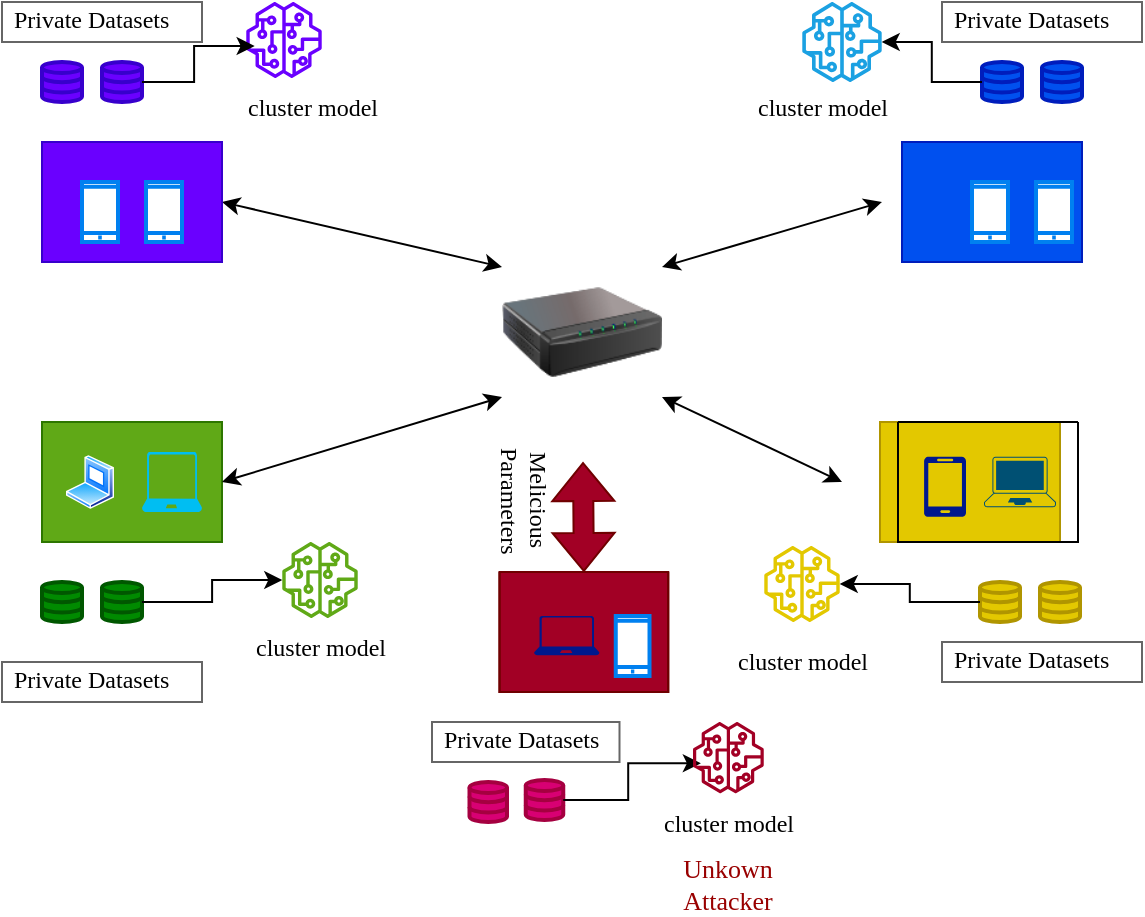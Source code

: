 <mxfile version="24.7.8">
  <diagram id="BasicFlow" name="Page-1">
    <mxGraphModel dx="1565" dy="420" grid="1" gridSize="10" guides="1" tooltips="1" connect="1" arrows="1" fold="1" page="1" pageScale="1" pageWidth="827" pageHeight="1169" math="0" shadow="0">
      <root>
        <mxCell id="0" />
        <mxCell id="1" parent="0" />
        <mxCell id="F_Y_0ZEHJML5aiYPCJpK-7" value="" style="image;html=1;image=img/lib/clip_art/networking/Print_Server_128x128.png" vertex="1" parent="1">
          <mxGeometry x="190" y="110" width="80" height="130" as="geometry" />
        </mxCell>
        <mxCell id="F_Y_0ZEHJML5aiYPCJpK-91" value="" style="group" vertex="1" connectable="0" parent="1">
          <mxGeometry x="370" y="30" width="140" height="110" as="geometry" />
        </mxCell>
        <mxCell id="F_Y_0ZEHJML5aiYPCJpK-65" value="" style="group;fillColor=#0050ef;fontColor=#ffffff;strokeColor=#001DBC;" vertex="1" connectable="0" parent="F_Y_0ZEHJML5aiYPCJpK-91">
          <mxGeometry x="20" y="50" width="90" height="60" as="geometry" />
        </mxCell>
        <mxCell id="F_Y_0ZEHJML5aiYPCJpK-66" value="" style="swimlane;startSize=0;swimlaneLine=0;rounded=1;fillColor=#0050ef;strokeColor=#001DBC;fontColor=#ffffff;" vertex="1" parent="F_Y_0ZEHJML5aiYPCJpK-65">
          <mxGeometry width="90" height="60" as="geometry">
            <mxRectangle x="-50" y="90" width="50" height="40" as="alternateBounds" />
          </mxGeometry>
        </mxCell>
        <mxCell id="F_Y_0ZEHJML5aiYPCJpK-67" value="" style="group" vertex="1" connectable="0" parent="F_Y_0ZEHJML5aiYPCJpK-66">
          <mxGeometry x="35" y="20" width="50" height="30" as="geometry" />
        </mxCell>
        <mxCell id="F_Y_0ZEHJML5aiYPCJpK-68" value="" style="html=1;verticalLabelPosition=bottom;align=center;labelBackgroundColor=#ffffff;verticalAlign=top;strokeWidth=2;strokeColor=#0080F0;shadow=0;dashed=0;shape=mxgraph.ios7.icons.smartphone;" vertex="1" parent="F_Y_0ZEHJML5aiYPCJpK-67">
          <mxGeometry width="18" height="30" as="geometry" />
        </mxCell>
        <mxCell id="F_Y_0ZEHJML5aiYPCJpK-69" value="" style="html=1;verticalLabelPosition=bottom;align=center;labelBackgroundColor=#ffffff;verticalAlign=top;strokeWidth=2;strokeColor=#0080F0;shadow=0;dashed=0;shape=mxgraph.ios7.icons.smartphone;" vertex="1" parent="F_Y_0ZEHJML5aiYPCJpK-67">
          <mxGeometry x="32" width="18" height="30" as="geometry" />
        </mxCell>
        <mxCell id="F_Y_0ZEHJML5aiYPCJpK-87" value="" style="group" vertex="1" connectable="0" parent="F_Y_0ZEHJML5aiYPCJpK-91">
          <mxGeometry width="140" height="40" as="geometry" />
        </mxCell>
        <mxCell id="F_Y_0ZEHJML5aiYPCJpK-26" value="" style="group" vertex="1" connectable="0" parent="F_Y_0ZEHJML5aiYPCJpK-87">
          <mxGeometry x="60" y="10" width="50" height="20" as="geometry" />
        </mxCell>
        <mxCell id="F_Y_0ZEHJML5aiYPCJpK-20" value="" style="html=1;verticalLabelPosition=bottom;align=center;labelBackgroundColor=#ffffff;verticalAlign=top;strokeWidth=2;strokeColor=#001DBC;shadow=0;dashed=0;shape=mxgraph.ios7.icons.data;fillColor=#0050ef;fontColor=#ffffff;" vertex="1" parent="F_Y_0ZEHJML5aiYPCJpK-26">
          <mxGeometry x="30" width="20" height="20" as="geometry" />
        </mxCell>
        <mxCell id="F_Y_0ZEHJML5aiYPCJpK-21" value="" style="html=1;verticalLabelPosition=bottom;align=center;labelBackgroundColor=#ffffff;verticalAlign=top;strokeWidth=2;strokeColor=#001DBC;shadow=0;dashed=0;shape=mxgraph.ios7.icons.data;fillColor=#0050ef;fontColor=#ffffff;" vertex="1" parent="F_Y_0ZEHJML5aiYPCJpK-26">
          <mxGeometry width="20" height="20" as="geometry" />
        </mxCell>
        <mxCell id="F_Y_0ZEHJML5aiYPCJpK-93" value="" style="group" vertex="1" connectable="0" parent="1">
          <mxGeometry x="-40" y="220" width="198" height="128" as="geometry" />
        </mxCell>
        <mxCell id="F_Y_0ZEHJML5aiYPCJpK-60" value="" style="group;fillColor=#60a917;fontColor=#ffffff;strokeColor=#2D7600;" vertex="1" connectable="0" parent="F_Y_0ZEHJML5aiYPCJpK-93">
          <mxGeometry width="90" height="60" as="geometry" />
        </mxCell>
        <mxCell id="F_Y_0ZEHJML5aiYPCJpK-61" value="" style="swimlane;startSize=0;swimlaneLine=0;rounded=1;fillColor=#60a917;fontColor=#ffffff;strokeColor=#2D7600;" vertex="1" parent="F_Y_0ZEHJML5aiYPCJpK-60">
          <mxGeometry width="90" height="60" as="geometry">
            <mxRectangle x="-50" y="90" width="50" height="40" as="alternateBounds" />
          </mxGeometry>
        </mxCell>
        <mxCell id="F_Y_0ZEHJML5aiYPCJpK-77" value="" style="html=1;verticalLabelPosition=bottom;align=center;labelBackgroundColor=default;verticalAlign=top;strokeWidth=2;strokeColor=#0080F0;shadow=0;dashed=0;shape=image;aspect=fixed;perimeter=ellipsePerimeter;spacingTop=3;image=img/lib/active_directory/laptop_client.svg;" vertex="1" parent="F_Y_0ZEHJML5aiYPCJpK-61">
          <mxGeometry x="12" y="10" width="24" height="40" as="geometry" />
        </mxCell>
        <mxCell id="F_Y_0ZEHJML5aiYPCJpK-79" value="" style="verticalLabelPosition=bottom;html=1;verticalAlign=top;align=center;strokeColor=none;fillColor=#00BEF2;shape=mxgraph.azure.laptop;pointerEvents=1;" vertex="1" parent="F_Y_0ZEHJML5aiYPCJpK-61">
          <mxGeometry x="50" y="15" width="30" height="30" as="geometry" />
        </mxCell>
        <mxCell id="F_Y_0ZEHJML5aiYPCJpK-89" value="" style="group" vertex="1" connectable="0" parent="F_Y_0ZEHJML5aiYPCJpK-93">
          <mxGeometry y="70" width="108" height="38" as="geometry" />
        </mxCell>
        <mxCell id="F_Y_0ZEHJML5aiYPCJpK-27" value="" style="group" vertex="1" connectable="0" parent="F_Y_0ZEHJML5aiYPCJpK-89">
          <mxGeometry y="10" width="50" height="20" as="geometry" />
        </mxCell>
        <mxCell id="F_Y_0ZEHJML5aiYPCJpK-16" value="" style="html=1;verticalLabelPosition=bottom;align=center;labelBackgroundColor=#ffffff;verticalAlign=top;strokeWidth=2;strokeColor=#005700;shadow=0;dashed=0;shape=mxgraph.ios7.icons.data;fillColor=#008a00;fontColor=#ffffff;" vertex="1" parent="F_Y_0ZEHJML5aiYPCJpK-27">
          <mxGeometry x="30" width="20" height="20" as="geometry" />
        </mxCell>
        <mxCell id="F_Y_0ZEHJML5aiYPCJpK-19" value="" style="html=1;verticalLabelPosition=bottom;align=center;labelBackgroundColor=#ffffff;verticalAlign=top;strokeWidth=2;strokeColor=#005700;shadow=0;dashed=0;shape=mxgraph.ios7.icons.data;fillColor=#008a00;fontColor=#ffffff;" vertex="1" parent="F_Y_0ZEHJML5aiYPCJpK-27">
          <mxGeometry width="20" height="20" as="geometry" />
        </mxCell>
        <mxCell id="F_Y_0ZEHJML5aiYPCJpK-10" value="" style="sketch=0;outlineConnect=0;fontColor=#ffffff;fillColor=#60a917;strokeColor=#2D7600;dashed=0;verticalLabelPosition=bottom;verticalAlign=top;align=center;html=1;fontSize=12;fontStyle=0;aspect=fixed;pointerEvents=1;shape=mxgraph.aws4.sagemaker_model;" vertex="1" parent="F_Y_0ZEHJML5aiYPCJpK-93">
          <mxGeometry x="120" y="60" width="38" height="38" as="geometry" />
        </mxCell>
        <mxCell id="F_Y_0ZEHJML5aiYPCJpK-110" style="edgeStyle=orthogonalEdgeStyle;rounded=0;orthogonalLoop=1;jettySize=auto;html=1;" edge="1" parent="F_Y_0ZEHJML5aiYPCJpK-93" source="F_Y_0ZEHJML5aiYPCJpK-16" target="F_Y_0ZEHJML5aiYPCJpK-10">
          <mxGeometry relative="1" as="geometry" />
        </mxCell>
        <mxCell id="F_Y_0ZEHJML5aiYPCJpK-114" value="cluster model" style="text;html=1;align=center;verticalAlign=middle;resizable=0;points=[];autosize=1;strokeColor=none;fillColor=none;fontFamily=Times New Roman;" vertex="1" parent="F_Y_0ZEHJML5aiYPCJpK-93">
          <mxGeometry x="94" y="98" width="90" height="30" as="geometry" />
        </mxCell>
        <mxCell id="F_Y_0ZEHJML5aiYPCJpK-94" value="" style="group" vertex="1" connectable="0" parent="1">
          <mxGeometry x="359" y="220" width="110" height="108" as="geometry" />
        </mxCell>
        <mxCell id="F_Y_0ZEHJML5aiYPCJpK-59" value="" style="group;fillColor=#e3c800;fontColor=#000000;strokeColor=#B09500;" vertex="1" connectable="0" parent="F_Y_0ZEHJML5aiYPCJpK-94">
          <mxGeometry x="20" width="90" height="60" as="geometry" />
        </mxCell>
        <mxCell id="F_Y_0ZEHJML5aiYPCJpK-56" value="" style="swimlane;startSize=0;swimlaneLine=0;rounded=1;" vertex="1" parent="F_Y_0ZEHJML5aiYPCJpK-59">
          <mxGeometry x="9" width="90" height="60" as="geometry">
            <mxRectangle x="-50" y="90" width="50" height="40" as="alternateBounds" />
          </mxGeometry>
        </mxCell>
        <mxCell id="F_Y_0ZEHJML5aiYPCJpK-86" value="" style="group" vertex="1" connectable="0" parent="F_Y_0ZEHJML5aiYPCJpK-56">
          <mxGeometry x="13" y="17.4" width="66" height="30" as="geometry" />
        </mxCell>
        <mxCell id="F_Y_0ZEHJML5aiYPCJpK-81" value="" style="points=[[0.13,0.02,0],[0.5,0,0],[0.87,0.02,0],[0.885,0.4,0],[0.985,0.985,0],[0.5,1,0],[0.015,0.985,0],[0.115,0.4,0]];verticalLabelPosition=bottom;sketch=0;html=1;verticalAlign=top;aspect=fixed;align=center;pointerEvents=1;shape=mxgraph.cisco19.laptop;fillColor=#005073;strokeColor=none;" vertex="1" parent="F_Y_0ZEHJML5aiYPCJpK-86">
          <mxGeometry x="30" width="36" height="25.2" as="geometry" />
        </mxCell>
        <mxCell id="F_Y_0ZEHJML5aiYPCJpK-85" value="" style="sketch=0;aspect=fixed;pointerEvents=1;shadow=0;dashed=0;html=1;strokeColor=none;labelPosition=center;verticalLabelPosition=bottom;verticalAlign=top;align=center;fillColor=#00188D;shape=mxgraph.azure.mobile" vertex="1" parent="F_Y_0ZEHJML5aiYPCJpK-86">
          <mxGeometry width="21" height="30" as="geometry" />
        </mxCell>
        <mxCell id="F_Y_0ZEHJML5aiYPCJpK-90" value="" style="group" vertex="1" connectable="0" parent="F_Y_0ZEHJML5aiYPCJpK-94">
          <mxGeometry x="10" y="70" width="110" height="38" as="geometry" />
        </mxCell>
        <mxCell id="F_Y_0ZEHJML5aiYPCJpK-29" value="" style="group" vertex="1" connectable="0" parent="F_Y_0ZEHJML5aiYPCJpK-90">
          <mxGeometry x="60" y="10" width="50" height="20" as="geometry" />
        </mxCell>
        <mxCell id="F_Y_0ZEHJML5aiYPCJpK-30" value="" style="html=1;verticalLabelPosition=bottom;align=center;labelBackgroundColor=#ffffff;verticalAlign=top;strokeWidth=2;strokeColor=#B09500;shadow=0;dashed=0;shape=mxgraph.ios7.icons.data;fillColor=#e3c800;fontColor=#000000;" vertex="1" parent="F_Y_0ZEHJML5aiYPCJpK-29">
          <mxGeometry x="30" width="20" height="20" as="geometry" />
        </mxCell>
        <mxCell id="F_Y_0ZEHJML5aiYPCJpK-31" value="" style="html=1;verticalLabelPosition=bottom;align=center;labelBackgroundColor=#ffffff;verticalAlign=top;strokeWidth=2;strokeColor=#B09500;shadow=0;dashed=0;shape=mxgraph.ios7.icons.data;fillColor=#e3c800;fontColor=#000000;" vertex="1" parent="F_Y_0ZEHJML5aiYPCJpK-29">
          <mxGeometry width="20" height="20" as="geometry" />
        </mxCell>
        <mxCell id="F_Y_0ZEHJML5aiYPCJpK-118" value="" style="endArrow=classic;startArrow=classic;html=1;rounded=0;exitX=1;exitY=0.75;exitDx=0;exitDy=0;" edge="1" parent="F_Y_0ZEHJML5aiYPCJpK-94" source="F_Y_0ZEHJML5aiYPCJpK-7">
          <mxGeometry width="50" height="50" relative="1" as="geometry">
            <mxPoint x="-109" y="-30" as="sourcePoint" />
            <mxPoint x="1" y="30" as="targetPoint" />
          </mxGeometry>
        </mxCell>
        <mxCell id="F_Y_0ZEHJML5aiYPCJpK-95" value="Private Datasets" style="strokeWidth=1;shadow=0;dashed=0;align=center;html=1;shape=mxgraph.mockup.text.textBox;fontColor=#000000;align=left;fontSize=12;spacingLeft=4;spacingTop=-3;whiteSpace=wrap;strokeColor=#666666;mainText=;fontFamily=Times New Roman;" vertex="1" parent="1">
          <mxGeometry x="410" y="10" width="100" height="20" as="geometry" />
        </mxCell>
        <mxCell id="F_Y_0ZEHJML5aiYPCJpK-96" value="Private Datasets" style="strokeWidth=1;shadow=0;dashed=0;align=center;html=1;shape=mxgraph.mockup.text.textBox;fontColor=#000000;align=left;fontSize=12;spacingLeft=4;spacingTop=-3;whiteSpace=wrap;strokeColor=#666666;mainText=;fontFamily=Times New Roman;" vertex="1" parent="1">
          <mxGeometry x="-60" y="340" width="100" height="20" as="geometry" />
        </mxCell>
        <mxCell id="F_Y_0ZEHJML5aiYPCJpK-98" value="Private Datasets" style="strokeWidth=1;shadow=0;dashed=0;align=center;html=1;shape=mxgraph.mockup.text.textBox;fontColor=#000000;align=left;fontSize=12;spacingLeft=4;spacingTop=-3;whiteSpace=wrap;strokeColor=#666666;mainText=;fontFamily=Times New Roman;" vertex="1" parent="1">
          <mxGeometry x="410" y="330" width="100" height="20" as="geometry" />
        </mxCell>
        <mxCell id="F_Y_0ZEHJML5aiYPCJpK-11" value="" style="sketch=0;outlineConnect=0;fontColor=#ffffff;fillColor=#1ba1e2;strokeColor=#006EAF;dashed=0;verticalLabelPosition=bottom;verticalAlign=top;align=center;html=1;fontSize=12;fontStyle=0;aspect=fixed;pointerEvents=1;shape=mxgraph.aws4.sagemaker_model;" vertex="1" parent="1">
          <mxGeometry x="340" y="10" width="40" height="40" as="geometry" />
        </mxCell>
        <mxCell id="F_Y_0ZEHJML5aiYPCJpK-33" style="edgeStyle=orthogonalEdgeStyle;rounded=0;orthogonalLoop=1;jettySize=auto;html=1;" edge="1" parent="1" source="F_Y_0ZEHJML5aiYPCJpK-21" target="F_Y_0ZEHJML5aiYPCJpK-11">
          <mxGeometry relative="1" as="geometry" />
        </mxCell>
        <mxCell id="F_Y_0ZEHJML5aiYPCJpK-12" value="" style="sketch=0;outlineConnect=0;fontColor=#000000;fillColor=#e3c800;strokeColor=#B09500;dashed=0;verticalLabelPosition=bottom;verticalAlign=top;align=center;html=1;fontSize=12;fontStyle=0;aspect=fixed;pointerEvents=1;shape=mxgraph.aws4.sagemaker_model;" vertex="1" parent="1">
          <mxGeometry x="321" y="282" width="38" height="38" as="geometry" />
        </mxCell>
        <mxCell id="F_Y_0ZEHJML5aiYPCJpK-32" value="" style="edgeStyle=orthogonalEdgeStyle;rounded=0;orthogonalLoop=1;jettySize=auto;html=1;" edge="1" parent="1" source="F_Y_0ZEHJML5aiYPCJpK-31" target="F_Y_0ZEHJML5aiYPCJpK-12">
          <mxGeometry relative="1" as="geometry" />
        </mxCell>
        <mxCell id="F_Y_0ZEHJML5aiYPCJpK-111" value="cluster model" style="text;html=1;align=center;verticalAlign=middle;resizable=0;points=[];autosize=1;strokeColor=none;fillColor=none;fontFamily=Times New Roman;" vertex="1" parent="1">
          <mxGeometry x="305" y="48" width="90" height="30" as="geometry" />
        </mxCell>
        <mxCell id="F_Y_0ZEHJML5aiYPCJpK-112" value="cluster model" style="text;html=1;align=center;verticalAlign=middle;resizable=0;points=[];autosize=1;strokeColor=none;fillColor=none;fontFamily=Times New Roman;" vertex="1" parent="1">
          <mxGeometry x="295" y="325" width="90" height="30" as="geometry" />
        </mxCell>
        <mxCell id="F_Y_0ZEHJML5aiYPCJpK-113" value="cluster model" style="text;html=1;align=center;verticalAlign=middle;resizable=0;points=[];autosize=1;strokeColor=none;fillColor=none;fontFamily=Times New Roman;" vertex="1" parent="1">
          <mxGeometry x="50" y="48" width="90" height="30" as="geometry" />
        </mxCell>
        <mxCell id="F_Y_0ZEHJML5aiYPCJpK-115" value="" style="endArrow=classic;startArrow=classic;html=1;rounded=0;exitX=1;exitY=0.5;exitDx=0;exitDy=0;entryX=0;entryY=0.25;entryDx=0;entryDy=0;" edge="1" parent="1" source="F_Y_0ZEHJML5aiYPCJpK-71" target="F_Y_0ZEHJML5aiYPCJpK-7">
          <mxGeometry width="50" height="50" relative="1" as="geometry">
            <mxPoint x="140" y="210" as="sourcePoint" />
            <mxPoint x="190" y="160" as="targetPoint" />
          </mxGeometry>
        </mxCell>
        <mxCell id="F_Y_0ZEHJML5aiYPCJpK-117" value="" style="endArrow=classic;startArrow=classic;html=1;rounded=0;exitX=1;exitY=0.25;exitDx=0;exitDy=0;" edge="1" parent="1" source="F_Y_0ZEHJML5aiYPCJpK-7">
          <mxGeometry width="50" height="50" relative="1" as="geometry">
            <mxPoint x="240" y="60" as="sourcePoint" />
            <mxPoint x="380" y="110" as="targetPoint" />
          </mxGeometry>
        </mxCell>
        <mxCell id="F_Y_0ZEHJML5aiYPCJpK-119" value="" style="endArrow=classic;startArrow=classic;html=1;rounded=0;exitX=1;exitY=0.5;exitDx=0;exitDy=0;entryX=0;entryY=0.75;entryDx=0;entryDy=0;" edge="1" parent="1" source="F_Y_0ZEHJML5aiYPCJpK-61" target="F_Y_0ZEHJML5aiYPCJpK-7">
          <mxGeometry width="50" height="50" relative="1" as="geometry">
            <mxPoint x="80" y="140" as="sourcePoint" />
            <mxPoint x="220" y="190" as="targetPoint" />
          </mxGeometry>
        </mxCell>
        <mxCell id="F_Y_0ZEHJML5aiYPCJpK-120" value="" style="group" vertex="1" connectable="0" parent="1">
          <mxGeometry x="-60" y="10" width="160" height="130" as="geometry" />
        </mxCell>
        <mxCell id="F_Y_0ZEHJML5aiYPCJpK-92" value="" style="group" vertex="1" connectable="0" parent="F_Y_0ZEHJML5aiYPCJpK-120">
          <mxGeometry x="20" y="20" width="108" height="110" as="geometry" />
        </mxCell>
        <mxCell id="F_Y_0ZEHJML5aiYPCJpK-70" value="" style="group;fillColor=#6a00ff;fontColor=#ffffff;strokeColor=#3700CC;" vertex="1" connectable="0" parent="F_Y_0ZEHJML5aiYPCJpK-92">
          <mxGeometry y="50" width="90" height="60" as="geometry" />
        </mxCell>
        <mxCell id="F_Y_0ZEHJML5aiYPCJpK-71" value="" style="swimlane;startSize=0;swimlaneLine=0;rounded=1;fillColor=#6a00ff;fontColor=#ffffff;strokeColor=#3700CC;" vertex="1" parent="F_Y_0ZEHJML5aiYPCJpK-70">
          <mxGeometry width="90" height="60" as="geometry">
            <mxRectangle x="-50" y="90" width="50" height="40" as="alternateBounds" />
          </mxGeometry>
        </mxCell>
        <mxCell id="F_Y_0ZEHJML5aiYPCJpK-72" value="" style="group" vertex="1" connectable="0" parent="F_Y_0ZEHJML5aiYPCJpK-70">
          <mxGeometry x="20" y="20" width="50" height="30" as="geometry" />
        </mxCell>
        <mxCell id="F_Y_0ZEHJML5aiYPCJpK-73" value="" style="html=1;verticalLabelPosition=bottom;align=center;labelBackgroundColor=#ffffff;verticalAlign=top;strokeWidth=2;strokeColor=#0080F0;shadow=0;dashed=0;shape=mxgraph.ios7.icons.smartphone;" vertex="1" parent="F_Y_0ZEHJML5aiYPCJpK-72">
          <mxGeometry width="18" height="30" as="geometry" />
        </mxCell>
        <mxCell id="F_Y_0ZEHJML5aiYPCJpK-74" value="" style="html=1;verticalLabelPosition=bottom;align=center;labelBackgroundColor=#ffffff;verticalAlign=top;strokeWidth=2;strokeColor=#0080F0;shadow=0;dashed=0;shape=mxgraph.ios7.icons.smartphone;" vertex="1" parent="F_Y_0ZEHJML5aiYPCJpK-72">
          <mxGeometry x="32" width="18" height="30" as="geometry" />
        </mxCell>
        <mxCell id="F_Y_0ZEHJML5aiYPCJpK-88" value="" style="group" vertex="1" connectable="0" parent="F_Y_0ZEHJML5aiYPCJpK-92">
          <mxGeometry width="108" height="38" as="geometry" />
        </mxCell>
        <mxCell id="F_Y_0ZEHJML5aiYPCJpK-28" value="" style="group" vertex="1" connectable="0" parent="F_Y_0ZEHJML5aiYPCJpK-88">
          <mxGeometry y="10" width="50" height="20" as="geometry" />
        </mxCell>
        <mxCell id="F_Y_0ZEHJML5aiYPCJpK-22" value="" style="html=1;verticalLabelPosition=bottom;align=center;labelBackgroundColor=#ffffff;verticalAlign=top;strokeWidth=2;strokeColor=#3700CC;shadow=0;dashed=0;shape=mxgraph.ios7.icons.data;fillColor=#6a00ff;fontColor=#ffffff;" vertex="1" parent="F_Y_0ZEHJML5aiYPCJpK-28">
          <mxGeometry x="30" width="20" height="20" as="geometry" />
        </mxCell>
        <mxCell id="F_Y_0ZEHJML5aiYPCJpK-23" value="" style="html=1;verticalLabelPosition=bottom;align=center;labelBackgroundColor=#ffffff;verticalAlign=top;strokeWidth=2;strokeColor=#3700CC;shadow=0;dashed=0;shape=mxgraph.ios7.icons.data;fillColor=#6a00ff;fontColor=#ffffff;" vertex="1" parent="F_Y_0ZEHJML5aiYPCJpK-28">
          <mxGeometry width="20" height="20" as="geometry" />
        </mxCell>
        <mxCell id="F_Y_0ZEHJML5aiYPCJpK-97" value="Private Datasets" style="strokeWidth=1;shadow=0;dashed=0;align=center;html=1;shape=mxgraph.mockup.text.textBox;fontColor=#000000;align=left;fontSize=12;spacingLeft=4;spacingTop=-3;whiteSpace=wrap;strokeColor=#666666;mainText=;fontFamily=Times New Roman;" vertex="1" parent="F_Y_0ZEHJML5aiYPCJpK-120">
          <mxGeometry width="100" height="20" as="geometry" />
        </mxCell>
        <mxCell id="F_Y_0ZEHJML5aiYPCJpK-13" value="" style="sketch=0;outlineConnect=0;fontColor=#ffffff;fillColor=#6a00ff;strokeColor=#3700CC;dashed=0;verticalLabelPosition=bottom;verticalAlign=top;align=center;html=1;fontSize=12;fontStyle=0;aspect=fixed;pointerEvents=1;shape=mxgraph.aws4.sagemaker_model;" vertex="1" parent="F_Y_0ZEHJML5aiYPCJpK-120">
          <mxGeometry x="122" width="38" height="38" as="geometry" />
        </mxCell>
        <mxCell id="F_Y_0ZEHJML5aiYPCJpK-103" style="edgeStyle=orthogonalEdgeStyle;rounded=0;orthogonalLoop=1;jettySize=auto;html=1;entryX=0.111;entryY=0.579;entryDx=0;entryDy=0;entryPerimeter=0;" edge="1" parent="F_Y_0ZEHJML5aiYPCJpK-120" source="F_Y_0ZEHJML5aiYPCJpK-22" target="F_Y_0ZEHJML5aiYPCJpK-13">
          <mxGeometry relative="1" as="geometry" />
        </mxCell>
        <mxCell id="F_Y_0ZEHJML5aiYPCJpK-121" value="" style="group" vertex="1" connectable="0" parent="1">
          <mxGeometry x="170" y="225" width="150" height="130" as="geometry" />
        </mxCell>
        <mxCell id="F_Y_0ZEHJML5aiYPCJpK-122" value="" style="group" vertex="1" connectable="0" parent="F_Y_0ZEHJML5aiYPCJpK-121">
          <mxGeometry x="18.75" y="20" width="101.25" height="110" as="geometry" />
        </mxCell>
        <mxCell id="F_Y_0ZEHJML5aiYPCJpK-123" value="" style="group;fillColor=#a20025;fontColor=#ffffff;strokeColor=#6F0000;" vertex="1" connectable="0" parent="F_Y_0ZEHJML5aiYPCJpK-122">
          <mxGeometry y="50" width="84.375" height="60" as="geometry" />
        </mxCell>
        <mxCell id="F_Y_0ZEHJML5aiYPCJpK-124" value="" style="swimlane;startSize=0;swimlaneLine=0;rounded=1;fillColor=#a20025;fontColor=#ffffff;strokeColor=#6F0000;" vertex="1" parent="F_Y_0ZEHJML5aiYPCJpK-123">
          <mxGeometry width="84.375" height="60" as="geometry">
            <mxRectangle x="-50" y="90" width="50" height="40" as="alternateBounds" />
          </mxGeometry>
        </mxCell>
        <mxCell id="F_Y_0ZEHJML5aiYPCJpK-127" value="" style="html=1;verticalLabelPosition=bottom;align=center;labelBackgroundColor=#ffffff;verticalAlign=top;strokeWidth=2;strokeColor=#0080F0;shadow=0;dashed=0;shape=mxgraph.ios7.icons.smartphone;" vertex="1" parent="F_Y_0ZEHJML5aiYPCJpK-124">
          <mxGeometry x="58.13" y="22" width="16.875" height="30" as="geometry" />
        </mxCell>
        <mxCell id="F_Y_0ZEHJML5aiYPCJpK-138" value="" style="sketch=0;aspect=fixed;pointerEvents=1;shadow=0;dashed=0;html=1;strokeColor=none;labelPosition=center;verticalLabelPosition=bottom;verticalAlign=top;align=center;fillColor=#00188D;shape=mxgraph.azure.laptop" vertex="1" parent="F_Y_0ZEHJML5aiYPCJpK-124">
          <mxGeometry x="17.25" y="22" width="32.75" height="19.65" as="geometry" />
        </mxCell>
        <mxCell id="F_Y_0ZEHJML5aiYPCJpK-144" value="Melicious&amp;nbsp; Parameters" style="text;html=1;align=center;verticalAlign=middle;whiteSpace=wrap;rounded=0;fontFamily=Times New Roman;textDirection=vertical-rl;" vertex="1" parent="F_Y_0ZEHJML5aiYPCJpK-122">
          <mxGeometry x="-18.75" width="60" height="30" as="geometry" />
        </mxCell>
        <mxCell id="F_Y_0ZEHJML5aiYPCJpK-129" value="" style="group" vertex="1" connectable="0" parent="1">
          <mxGeometry x="173.75" y="400" width="46.875" height="20" as="geometry" />
        </mxCell>
        <mxCell id="F_Y_0ZEHJML5aiYPCJpK-130" value="" style="html=1;verticalLabelPosition=bottom;align=center;labelBackgroundColor=#ffffff;verticalAlign=top;strokeWidth=2;strokeColor=#A50040;shadow=0;dashed=0;shape=mxgraph.ios7.icons.data;fillColor=#d80073;fontColor=#ffffff;" vertex="1" parent="F_Y_0ZEHJML5aiYPCJpK-129">
          <mxGeometry x="28.125" y="-1" width="18.75" height="20" as="geometry" />
        </mxCell>
        <mxCell id="F_Y_0ZEHJML5aiYPCJpK-131" value="" style="html=1;verticalLabelPosition=bottom;align=center;labelBackgroundColor=#ffffff;verticalAlign=top;strokeWidth=2;strokeColor=#A50040;shadow=0;dashed=0;shape=mxgraph.ios7.icons.data;fillColor=#d80073;fontColor=#ffffff;" vertex="1" parent="F_Y_0ZEHJML5aiYPCJpK-129">
          <mxGeometry width="18.75" height="20" as="geometry" />
        </mxCell>
        <mxCell id="F_Y_0ZEHJML5aiYPCJpK-132" value="Private Datasets" style="strokeWidth=1;shadow=0;dashed=0;align=center;html=1;shape=mxgraph.mockup.text.textBox;fontColor=#000000;align=left;fontSize=12;spacingLeft=4;spacingTop=-3;whiteSpace=wrap;strokeColor=#666666;mainText=;fontFamily=Times New Roman;" vertex="1" parent="1">
          <mxGeometry x="155" y="370" width="93.75" height="20" as="geometry" />
        </mxCell>
        <mxCell id="F_Y_0ZEHJML5aiYPCJpK-134" style="edgeStyle=orthogonalEdgeStyle;rounded=0;orthogonalLoop=1;jettySize=auto;html=1;entryX=0.111;entryY=0.579;entryDx=0;entryDy=0;entryPerimeter=0;" edge="1" parent="1" source="F_Y_0ZEHJML5aiYPCJpK-130" target="F_Y_0ZEHJML5aiYPCJpK-133">
          <mxGeometry relative="1" as="geometry" />
        </mxCell>
        <mxCell id="F_Y_0ZEHJML5aiYPCJpK-133" value="" style="sketch=0;outlineConnect=0;fontColor=#ffffff;fillColor=#a20025;strokeColor=#6F0000;dashed=0;verticalLabelPosition=bottom;verticalAlign=top;align=center;html=1;fontSize=12;fontStyle=0;aspect=fixed;pointerEvents=1;shape=mxgraph.aws4.sagemaker_model;" vertex="1" parent="1">
          <mxGeometry x="285.375" y="370" width="35.625" height="35.625" as="geometry" />
        </mxCell>
        <mxCell id="F_Y_0ZEHJML5aiYPCJpK-141" value="" style="shape=flexArrow;endArrow=classic;startArrow=classic;html=1;rounded=0;fillColor=#a20025;strokeColor=#6F0000;exitX=0.5;exitY=0;exitDx=0;exitDy=0;" edge="1" parent="1" source="F_Y_0ZEHJML5aiYPCJpK-124" target="F_Y_0ZEHJML5aiYPCJpK-7">
          <mxGeometry width="100" height="100" relative="1" as="geometry">
            <mxPoint x="130" y="310" as="sourcePoint" />
            <mxPoint x="220" y="220" as="targetPoint" />
          </mxGeometry>
        </mxCell>
        <mxCell id="F_Y_0ZEHJML5aiYPCJpK-142" value="cluster model" style="text;html=1;align=center;verticalAlign=middle;resizable=0;points=[];autosize=1;strokeColor=none;fillColor=none;fontFamily=Times New Roman;" vertex="1" parent="1">
          <mxGeometry x="258.19" y="405.63" width="90" height="30" as="geometry" />
        </mxCell>
        <mxCell id="F_Y_0ZEHJML5aiYPCJpK-143" value="&lt;font color=&quot;#990000&quot; style=&quot;font-size: 13px;&quot; face=&quot;Times New Roman&quot;&gt;Unkown Attacker&lt;/font&gt;" style="text;html=1;align=center;verticalAlign=middle;whiteSpace=wrap;rounded=0;" vertex="1" parent="1">
          <mxGeometry x="273.19" y="435.63" width="60" height="30" as="geometry" />
        </mxCell>
      </root>
    </mxGraphModel>
  </diagram>
</mxfile>
